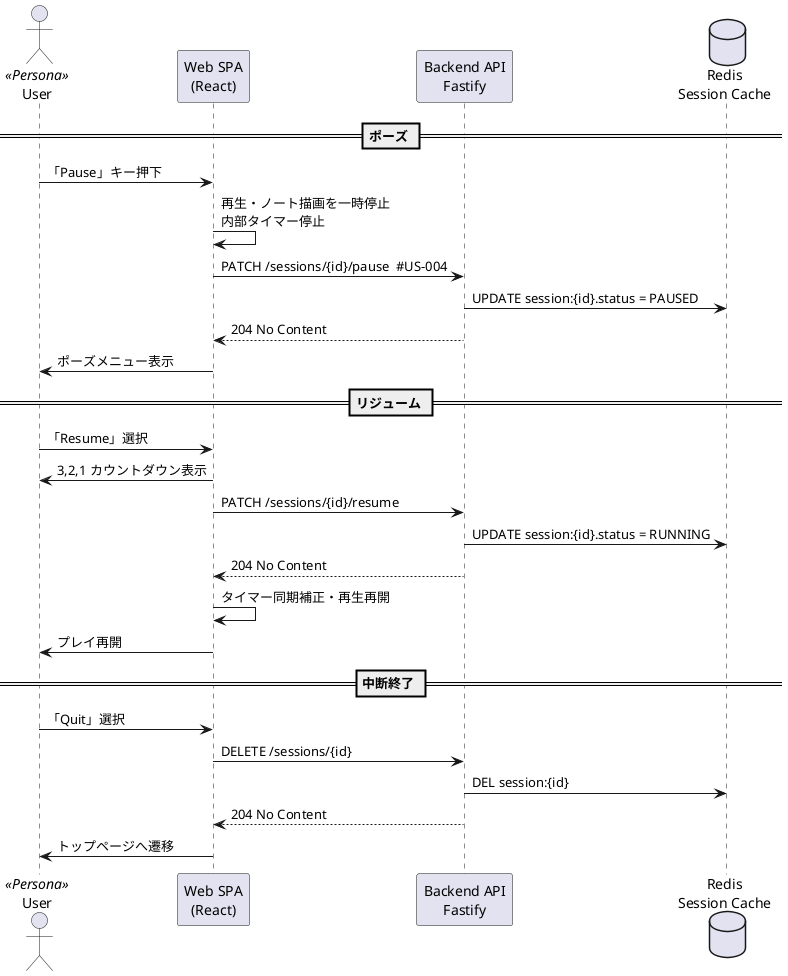 @startuml
' ==============================================================
' Sequence Diagram — Pause & Resume (#US-004)
' ==============================================================
actor User  as user <<Persona>>
participant "Web SPA\n(React)"            as spa
participant "Backend API\nFastify"        as api
database    "Redis\nSession Cache"        as cache

== ポーズ ==
user -> spa : 「Pause」キー押下
spa -> spa : 再生・ノート描画を一時停止\n内部タイマー停止
spa -> api : PATCH /sessions/{id}/pause  #US-004
api -> cache : UPDATE session:{id}.status = PAUSED
api --> spa : 204 No Content
spa -> user : ポーズメニュー表示

== リジューム ==
user -> spa : 「Resume」選択
spa -> user : 3,2,1 カウントダウン表示
spa -> api : PATCH /sessions/{id}/resume
api -> cache : UPDATE session:{id}.status = RUNNING
api --> spa : 204 No Content
spa -> spa : タイマー同期補正・再生再開
spa -> user : プレイ再開

== 中断終了 ==
user -> spa : 「Quit」選択
spa -> api : DELETE /sessions/{id}
api -> cache : DEL session:{id}
api --> spa : 204 No Content
spa -> user : トップページへ遷移

@enduml